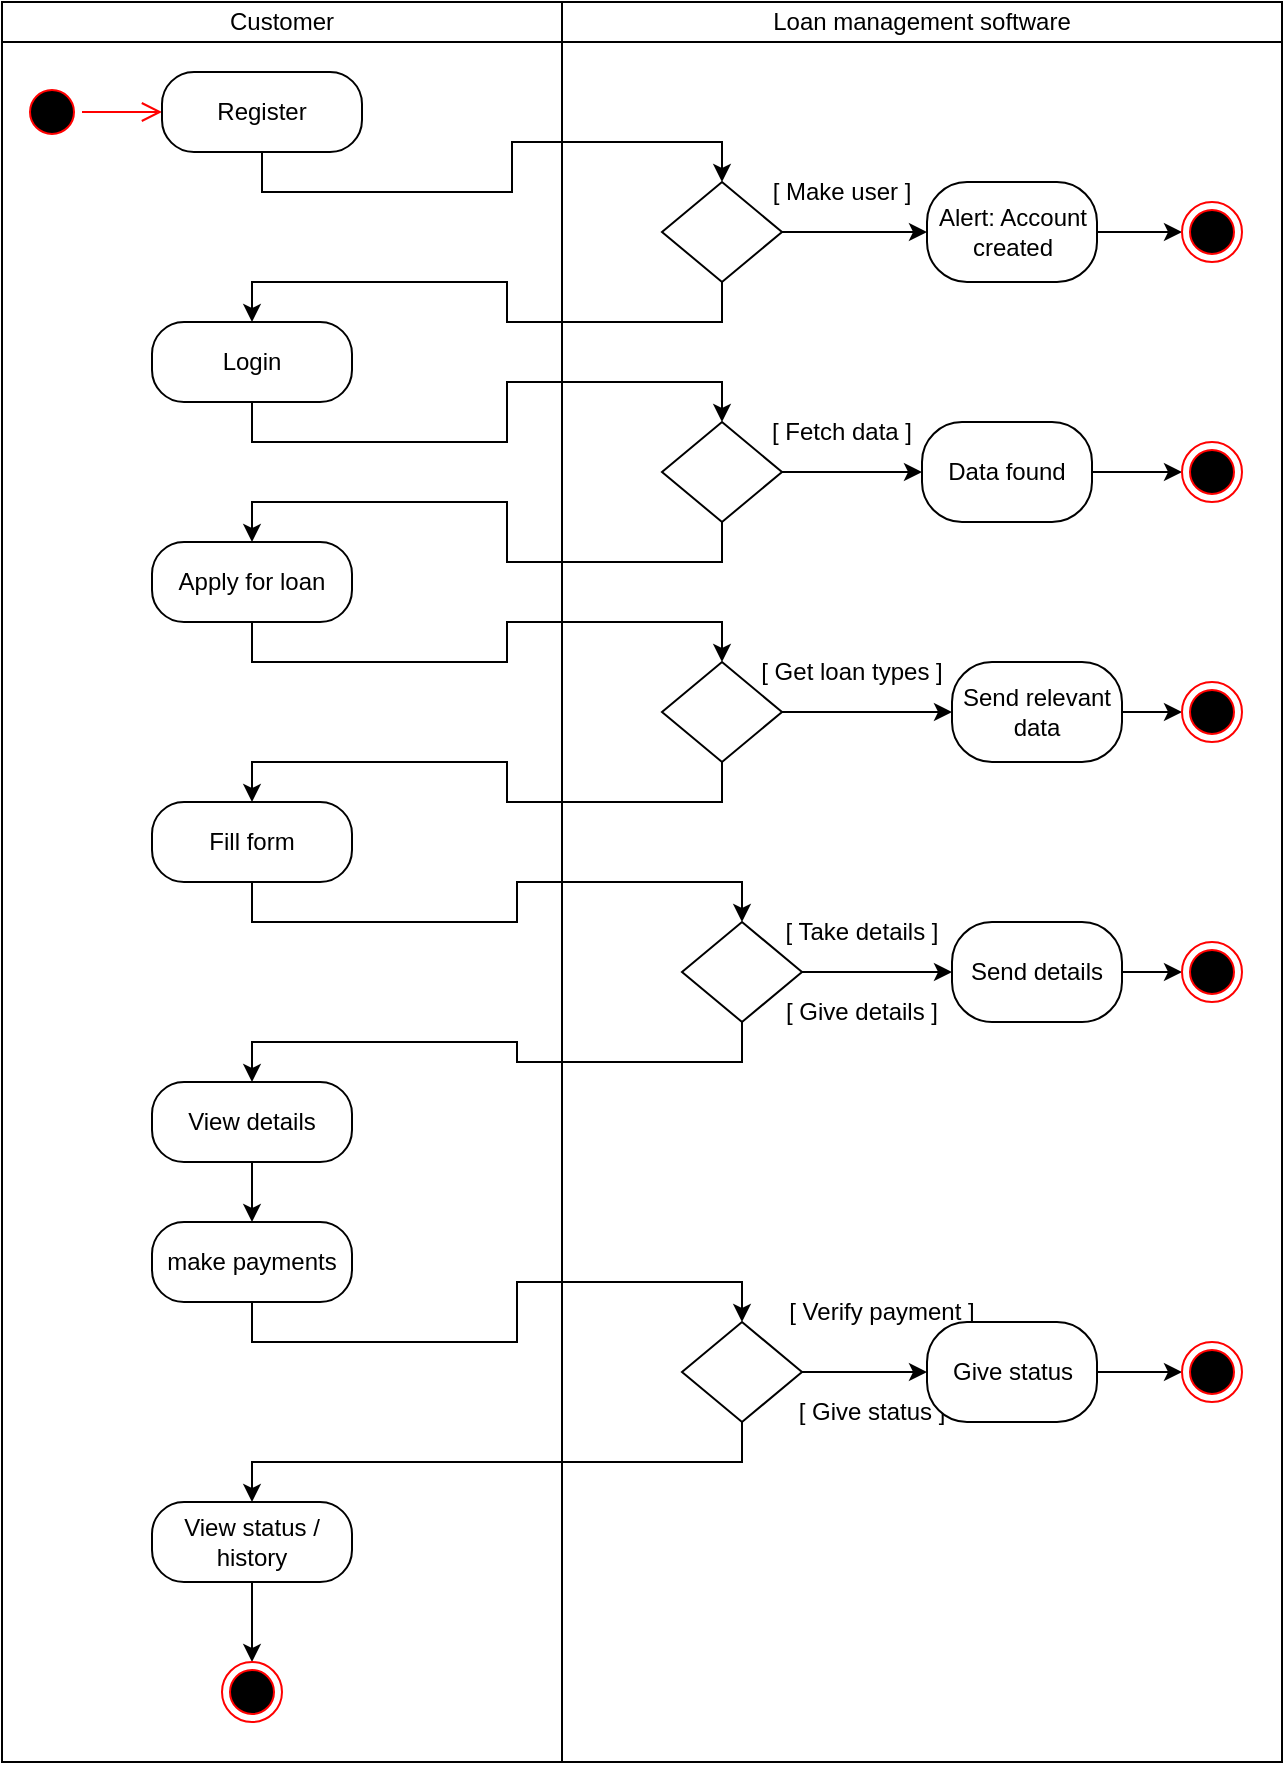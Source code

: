 <mxfile version="25.0.3">
  <diagram name="Page-1" id="Q2DNbcE5_mNWSyVNgNxQ">
    <mxGraphModel dx="955" dy="506" grid="1" gridSize="10" guides="1" tooltips="1" connect="1" arrows="1" fold="1" page="1" pageScale="1" pageWidth="827" pageHeight="1169" math="0" shadow="0">
      <root>
        <mxCell id="0" />
        <mxCell id="1" parent="0" />
        <mxCell id="1_Nyr7M1YenVsps4Nvxb-1" value="" style="rounded=0;whiteSpace=wrap;html=1;" parent="1" vertex="1">
          <mxGeometry x="120" y="40" width="280" height="880" as="geometry" />
        </mxCell>
        <mxCell id="1_Nyr7M1YenVsps4Nvxb-2" value="" style="rounded=0;whiteSpace=wrap;html=1;" parent="1" vertex="1">
          <mxGeometry x="400" y="40" width="360" height="880" as="geometry" />
        </mxCell>
        <mxCell id="1_Nyr7M1YenVsps4Nvxb-3" value="Customer" style="rounded=0;whiteSpace=wrap;html=1;" parent="1" vertex="1">
          <mxGeometry x="120" y="40" width="280" height="20" as="geometry" />
        </mxCell>
        <mxCell id="1_Nyr7M1YenVsps4Nvxb-4" value="Loan management software" style="rounded=0;whiteSpace=wrap;html=1;" parent="1" vertex="1">
          <mxGeometry x="400" y="40" width="360" height="20" as="geometry" />
        </mxCell>
        <mxCell id="1_Nyr7M1YenVsps4Nvxb-8" value="" style="ellipse;html=1;shape=startState;fillColor=#000000;strokeColor=#ff0000;" parent="1" vertex="1">
          <mxGeometry x="130" y="80" width="30" height="30" as="geometry" />
        </mxCell>
        <mxCell id="1_Nyr7M1YenVsps4Nvxb-9" value="" style="edgeStyle=orthogonalEdgeStyle;html=1;verticalAlign=bottom;endArrow=open;endSize=8;strokeColor=#ff0000;rounded=0;exitX=1;exitY=0.5;exitDx=0;exitDy=0;" parent="1" source="1_Nyr7M1YenVsps4Nvxb-8" edge="1">
          <mxGeometry relative="1" as="geometry">
            <mxPoint x="200" y="95" as="targetPoint" />
            <mxPoint x="160" y="95" as="sourcePoint" />
          </mxGeometry>
        </mxCell>
        <mxCell id="1_Nyr7M1YenVsps4Nvxb-23" value="" style="edgeStyle=orthogonalEdgeStyle;rounded=0;orthogonalLoop=1;jettySize=auto;html=1;entryX=0.5;entryY=0;entryDx=0;entryDy=0;exitX=0.5;exitY=1;exitDx=0;exitDy=0;" parent="1" source="24FyickqtNGdHLXfPpDt-2" target="1_Nyr7M1YenVsps4Nvxb-14" edge="1">
          <mxGeometry relative="1" as="geometry">
            <mxPoint x="245" y="215" as="targetPoint" />
            <mxPoint x="245" y="115" as="sourcePoint" />
          </mxGeometry>
        </mxCell>
        <mxCell id="1_Nyr7M1YenVsps4Nvxb-16" value="" style="edgeStyle=orthogonalEdgeStyle;rounded=0;orthogonalLoop=1;jettySize=auto;html=1;entryX=0;entryY=0.5;entryDx=0;entryDy=0;" parent="1" source="1_Nyr7M1YenVsps4Nvxb-14" target="24FyickqtNGdHLXfPpDt-16" edge="1">
          <mxGeometry relative="1" as="geometry">
            <mxPoint x="590.0" y="155.043" as="targetPoint" />
          </mxGeometry>
        </mxCell>
        <mxCell id="1_Nyr7M1YenVsps4Nvxb-27" value="" style="edgeStyle=orthogonalEdgeStyle;rounded=0;orthogonalLoop=1;jettySize=auto;html=1;entryX=0.5;entryY=0;entryDx=0;entryDy=0;exitX=0.5;exitY=1;exitDx=0;exitDy=0;" parent="1" source="1_Nyr7M1YenVsps4Nvxb-14" target="24FyickqtNGdHLXfPpDt-9" edge="1">
          <mxGeometry relative="1" as="geometry">
            <mxPoint x="245" y="200" as="targetPoint" />
          </mxGeometry>
        </mxCell>
        <mxCell id="1_Nyr7M1YenVsps4Nvxb-14" value="" style="rhombus;whiteSpace=wrap;html=1;" parent="1" vertex="1">
          <mxGeometry x="450" y="130" width="60" height="50" as="geometry" />
        </mxCell>
        <mxCell id="1_Nyr7M1YenVsps4Nvxb-20" value="" style="edgeStyle=orthogonalEdgeStyle;rounded=0;orthogonalLoop=1;jettySize=auto;html=1;exitX=1;exitY=0.5;exitDx=0;exitDy=0;" parent="1" source="24FyickqtNGdHLXfPpDt-16" target="1_Nyr7M1YenVsps4Nvxb-19" edge="1">
          <mxGeometry relative="1" as="geometry">
            <mxPoint x="660.0" y="155.043" as="sourcePoint" />
          </mxGeometry>
        </mxCell>
        <mxCell id="1_Nyr7M1YenVsps4Nvxb-19" value="" style="ellipse;html=1;shape=endState;fillColor=#000000;strokeColor=#ff0000;" parent="1" vertex="1">
          <mxGeometry x="710" y="140" width="30" height="30" as="geometry" />
        </mxCell>
        <mxCell id="1_Nyr7M1YenVsps4Nvxb-40" value="" style="edgeStyle=orthogonalEdgeStyle;rounded=0;orthogonalLoop=1;jettySize=auto;html=1;exitX=0.5;exitY=1;exitDx=0;exitDy=0;" parent="1" source="24FyickqtNGdHLXfPpDt-9" target="1_Nyr7M1YenVsps4Nvxb-31" edge="1">
          <mxGeometry relative="1" as="geometry">
            <mxPoint x="245" y="340" as="targetPoint" />
            <mxPoint x="245" y="240" as="sourcePoint" />
          </mxGeometry>
        </mxCell>
        <mxCell id="1_Nyr7M1YenVsps4Nvxb-29" value="[ Make user ]" style="text;html=1;align=center;verticalAlign=middle;whiteSpace=wrap;rounded=0;" parent="1" vertex="1">
          <mxGeometry x="500" y="120" width="80" height="30" as="geometry" />
        </mxCell>
        <mxCell id="1_Nyr7M1YenVsps4Nvxb-37" value="" style="edgeStyle=orthogonalEdgeStyle;rounded=0;orthogonalLoop=1;jettySize=auto;html=1;entryX=0;entryY=0.5;entryDx=0;entryDy=0;" parent="1" source="1_Nyr7M1YenVsps4Nvxb-31" target="24FyickqtNGdHLXfPpDt-20" edge="1">
          <mxGeometry relative="1" as="geometry">
            <mxPoint x="580.0" y="275.043" as="targetPoint" />
            <Array as="points" />
          </mxGeometry>
        </mxCell>
        <mxCell id="24FyickqtNGdHLXfPpDt-11" value="" style="edgeStyle=orthogonalEdgeStyle;rounded=0;orthogonalLoop=1;jettySize=auto;html=1;entryX=0.5;entryY=0;entryDx=0;entryDy=0;exitX=0.5;exitY=1;exitDx=0;exitDy=0;" edge="1" parent="1" source="1_Nyr7M1YenVsps4Nvxb-31" target="24FyickqtNGdHLXfPpDt-8">
          <mxGeometry relative="1" as="geometry" />
        </mxCell>
        <mxCell id="1_Nyr7M1YenVsps4Nvxb-31" value="" style="rhombus;whiteSpace=wrap;html=1;" parent="1" vertex="1">
          <mxGeometry x="450" y="250" width="60" height="50" as="geometry" />
        </mxCell>
        <mxCell id="1_Nyr7M1YenVsps4Nvxb-36" value="" style="edgeStyle=orthogonalEdgeStyle;rounded=0;orthogonalLoop=1;jettySize=auto;html=1;exitX=1;exitY=0.5;exitDx=0;exitDy=0;" parent="1" source="24FyickqtNGdHLXfPpDt-20" target="1_Nyr7M1YenVsps4Nvxb-35" edge="1">
          <mxGeometry relative="1" as="geometry">
            <mxPoint x="650.0" y="275.043" as="sourcePoint" />
          </mxGeometry>
        </mxCell>
        <mxCell id="1_Nyr7M1YenVsps4Nvxb-35" value="" style="ellipse;html=1;shape=endState;fillColor=#000000;strokeColor=#ff0000;" parent="1" vertex="1">
          <mxGeometry x="710" y="260" width="30" height="30" as="geometry" />
        </mxCell>
        <mxCell id="1_Nyr7M1YenVsps4Nvxb-38" value="[ Fetch data ]" style="text;html=1;align=center;verticalAlign=middle;whiteSpace=wrap;rounded=0;" parent="1" vertex="1">
          <mxGeometry x="500" y="240" width="80" height="30" as="geometry" />
        </mxCell>
        <mxCell id="1_Nyr7M1YenVsps4Nvxb-50" value="" style="edgeStyle=orthogonalEdgeStyle;rounded=0;orthogonalLoop=1;jettySize=auto;html=1;exitX=0.5;exitY=1;exitDx=0;exitDy=0;" parent="1" source="24FyickqtNGdHLXfPpDt-8" target="1_Nyr7M1YenVsps4Nvxb-42" edge="1">
          <mxGeometry relative="1" as="geometry">
            <mxPoint x="245" y="450" as="targetPoint" />
            <mxPoint x="245" y="350" as="sourcePoint" />
          </mxGeometry>
        </mxCell>
        <mxCell id="1_Nyr7M1YenVsps4Nvxb-46" value="" style="edgeStyle=orthogonalEdgeStyle;rounded=0;orthogonalLoop=1;jettySize=auto;html=1;entryX=0;entryY=0.5;entryDx=0;entryDy=0;" parent="1" source="1_Nyr7M1YenVsps4Nvxb-42" target="24FyickqtNGdHLXfPpDt-19" edge="1">
          <mxGeometry relative="1" as="geometry">
            <mxPoint x="590.0" y="395.043" as="targetPoint" />
          </mxGeometry>
        </mxCell>
        <mxCell id="24FyickqtNGdHLXfPpDt-13" value="" style="edgeStyle=orthogonalEdgeStyle;rounded=0;orthogonalLoop=1;jettySize=auto;html=1;entryX=0.5;entryY=0;entryDx=0;entryDy=0;exitX=0.5;exitY=1;exitDx=0;exitDy=0;" edge="1" parent="1" source="1_Nyr7M1YenVsps4Nvxb-42" target="24FyickqtNGdHLXfPpDt-7">
          <mxGeometry relative="1" as="geometry" />
        </mxCell>
        <mxCell id="1_Nyr7M1YenVsps4Nvxb-42" value="" style="rhombus;whiteSpace=wrap;html=1;" parent="1" vertex="1">
          <mxGeometry x="450" y="370" width="60" height="50" as="geometry" />
        </mxCell>
        <mxCell id="1_Nyr7M1YenVsps4Nvxb-47" value="" style="edgeStyle=orthogonalEdgeStyle;rounded=0;orthogonalLoop=1;jettySize=auto;html=1;exitX=1;exitY=0.5;exitDx=0;exitDy=0;" parent="1" source="24FyickqtNGdHLXfPpDt-19" target="1_Nyr7M1YenVsps4Nvxb-45" edge="1">
          <mxGeometry relative="1" as="geometry">
            <mxPoint x="660.0" y="395.043" as="sourcePoint" />
          </mxGeometry>
        </mxCell>
        <mxCell id="1_Nyr7M1YenVsps4Nvxb-45" value="" style="ellipse;html=1;shape=endState;fillColor=#000000;strokeColor=#ff0000;" parent="1" vertex="1">
          <mxGeometry x="710" y="380" width="30" height="30" as="geometry" />
        </mxCell>
        <mxCell id="1_Nyr7M1YenVsps4Nvxb-48" value="[ Get loan types ]" style="text;html=1;align=center;verticalAlign=middle;whiteSpace=wrap;rounded=0;" parent="1" vertex="1">
          <mxGeometry x="495" y="360" width="100" height="30" as="geometry" />
        </mxCell>
        <mxCell id="1_Nyr7M1YenVsps4Nvxb-68" value="" style="edgeStyle=orthogonalEdgeStyle;rounded=0;orthogonalLoop=1;jettySize=auto;html=1;entryX=0.5;entryY=0;entryDx=0;entryDy=0;exitX=0.5;exitY=1;exitDx=0;exitDy=0;" parent="1" source="24FyickqtNGdHLXfPpDt-7" target="1_Nyr7M1YenVsps4Nvxb-57" edge="1">
          <mxGeometry relative="1" as="geometry">
            <mxPoint x="245" y="490" as="sourcePoint" />
          </mxGeometry>
        </mxCell>
        <mxCell id="1_Nyr7M1YenVsps4Nvxb-81" value="" style="edgeStyle=orthogonalEdgeStyle;rounded=0;orthogonalLoop=1;jettySize=auto;html=1;exitX=0.5;exitY=1;exitDx=0;exitDy=0;" parent="1" source="24FyickqtNGdHLXfPpDt-4" target="1_Nyr7M1YenVsps4Nvxb-80" edge="1">
          <mxGeometry relative="1" as="geometry">
            <mxPoint x="245" y="830" as="sourcePoint" />
          </mxGeometry>
        </mxCell>
        <mxCell id="1_Nyr7M1YenVsps4Nvxb-75" value="" style="edgeStyle=orthogonalEdgeStyle;rounded=0;orthogonalLoop=1;jettySize=auto;html=1;entryX=0.5;entryY=0;entryDx=0;entryDy=0;exitX=0.5;exitY=1;exitDx=0;exitDy=0;" parent="1" source="24FyickqtNGdHLXfPpDt-5" target="1_Nyr7M1YenVsps4Nvxb-56" edge="1">
          <mxGeometry relative="1" as="geometry">
            <mxPoint x="245" y="690" as="sourcePoint" />
          </mxGeometry>
        </mxCell>
        <mxCell id="1_Nyr7M1YenVsps4Nvxb-72" value="" style="edgeStyle=orthogonalEdgeStyle;rounded=0;orthogonalLoop=1;jettySize=auto;html=1;exitX=0.5;exitY=1;exitDx=0;exitDy=0;exitPerimeter=0;entryX=0.5;entryY=0;entryDx=0;entryDy=0;" parent="1" source="24FyickqtNGdHLXfPpDt-6" target="24FyickqtNGdHLXfPpDt-5" edge="1">
          <mxGeometry relative="1" as="geometry">
            <mxPoint x="245" y="625" as="sourcePoint" />
            <mxPoint x="245" y="650" as="targetPoint" />
          </mxGeometry>
        </mxCell>
        <mxCell id="1_Nyr7M1YenVsps4Nvxb-73" value="" style="edgeStyle=orthogonalEdgeStyle;rounded=0;orthogonalLoop=1;jettySize=auto;html=1;entryX=0;entryY=0.5;entryDx=0;entryDy=0;" parent="1" source="1_Nyr7M1YenVsps4Nvxb-56" target="24FyickqtNGdHLXfPpDt-17" edge="1">
          <mxGeometry relative="1" as="geometry">
            <mxPoint x="595" y="725.0" as="targetPoint" />
          </mxGeometry>
        </mxCell>
        <mxCell id="1_Nyr7M1YenVsps4Nvxb-77" value="" style="edgeStyle=orthogonalEdgeStyle;rounded=0;orthogonalLoop=1;jettySize=auto;html=1;exitX=0.5;exitY=1;exitDx=0;exitDy=0;entryX=0.5;entryY=0;entryDx=0;entryDy=0;" parent="1" source="1_Nyr7M1YenVsps4Nvxb-56" target="24FyickqtNGdHLXfPpDt-4" edge="1">
          <mxGeometry relative="1" as="geometry">
            <mxPoint x="245" y="790" as="targetPoint" />
          </mxGeometry>
        </mxCell>
        <mxCell id="1_Nyr7M1YenVsps4Nvxb-56" value="" style="rhombus;whiteSpace=wrap;html=1;" parent="1" vertex="1">
          <mxGeometry x="460" y="700" width="60" height="50" as="geometry" />
        </mxCell>
        <mxCell id="1_Nyr7M1YenVsps4Nvxb-62" value="" style="edgeStyle=orthogonalEdgeStyle;rounded=0;orthogonalLoop=1;jettySize=auto;html=1;entryX=0;entryY=0.5;entryDx=0;entryDy=0;" parent="1" source="1_Nyr7M1YenVsps4Nvxb-57" target="24FyickqtNGdHLXfPpDt-18" edge="1">
          <mxGeometry relative="1" as="geometry">
            <mxPoint x="590.0" y="525.043" as="targetPoint" />
          </mxGeometry>
        </mxCell>
        <mxCell id="1_Nyr7M1YenVsps4Nvxb-71" value="" style="edgeStyle=orthogonalEdgeStyle;rounded=0;orthogonalLoop=1;jettySize=auto;html=1;entryX=0.5;entryY=0;entryDx=0;entryDy=0;exitX=0.5;exitY=1;exitDx=0;exitDy=0;" parent="1" source="1_Nyr7M1YenVsps4Nvxb-57" target="24FyickqtNGdHLXfPpDt-6" edge="1">
          <mxGeometry relative="1" as="geometry">
            <mxPoint x="245" y="585" as="targetPoint" />
          </mxGeometry>
        </mxCell>
        <mxCell id="1_Nyr7M1YenVsps4Nvxb-57" value="" style="rhombus;whiteSpace=wrap;html=1;" parent="1" vertex="1">
          <mxGeometry x="460" y="500" width="60" height="50" as="geometry" />
        </mxCell>
        <mxCell id="1_Nyr7M1YenVsps4Nvxb-74" value="" style="edgeStyle=orthogonalEdgeStyle;rounded=0;orthogonalLoop=1;jettySize=auto;html=1;exitX=1;exitY=0.5;exitDx=0;exitDy=0;" parent="1" source="24FyickqtNGdHLXfPpDt-17" target="1_Nyr7M1YenVsps4Nvxb-61" edge="1">
          <mxGeometry relative="1" as="geometry">
            <mxPoint x="665" y="725.0" as="sourcePoint" />
          </mxGeometry>
        </mxCell>
        <mxCell id="1_Nyr7M1YenVsps4Nvxb-63" value="" style="edgeStyle=orthogonalEdgeStyle;rounded=0;orthogonalLoop=1;jettySize=auto;html=1;exitX=1;exitY=0.5;exitDx=0;exitDy=0;" parent="1" source="24FyickqtNGdHLXfPpDt-18" target="1_Nyr7M1YenVsps4Nvxb-60" edge="1">
          <mxGeometry relative="1" as="geometry">
            <mxPoint x="660.0" y="525.043" as="sourcePoint" />
          </mxGeometry>
        </mxCell>
        <mxCell id="1_Nyr7M1YenVsps4Nvxb-60" value="" style="ellipse;html=1;shape=endState;fillColor=#000000;strokeColor=#ff0000;" parent="1" vertex="1">
          <mxGeometry x="710" y="510" width="30" height="30" as="geometry" />
        </mxCell>
        <mxCell id="1_Nyr7M1YenVsps4Nvxb-61" value="" style="ellipse;html=1;shape=endState;fillColor=#000000;strokeColor=#ff0000;" parent="1" vertex="1">
          <mxGeometry x="710" y="710" width="30" height="30" as="geometry" />
        </mxCell>
        <mxCell id="1_Nyr7M1YenVsps4Nvxb-64" value="[ Take details ]" style="text;html=1;align=center;verticalAlign=middle;whiteSpace=wrap;rounded=0;" parent="1" vertex="1">
          <mxGeometry x="505" y="490" width="90" height="30" as="geometry" />
        </mxCell>
        <mxCell id="1_Nyr7M1YenVsps4Nvxb-65" value="[ Give details ]" style="text;html=1;align=center;verticalAlign=middle;whiteSpace=wrap;rounded=0;" parent="1" vertex="1">
          <mxGeometry x="510" y="530" width="80" height="30" as="geometry" />
        </mxCell>
        <mxCell id="1_Nyr7M1YenVsps4Nvxb-66" value="[ Verify payment ]" style="text;html=1;align=center;verticalAlign=middle;whiteSpace=wrap;rounded=0;" parent="1" vertex="1">
          <mxGeometry x="510" y="680" width="100" height="30" as="geometry" />
        </mxCell>
        <mxCell id="1_Nyr7M1YenVsps4Nvxb-67" value="[ Give status ]" style="text;html=1;align=center;verticalAlign=middle;whiteSpace=wrap;rounded=0;" parent="1" vertex="1">
          <mxGeometry x="515" y="730" width="80" height="30" as="geometry" />
        </mxCell>
        <mxCell id="1_Nyr7M1YenVsps4Nvxb-80" value="" style="ellipse;html=1;shape=endState;fillColor=#000000;strokeColor=#ff0000;" parent="1" vertex="1">
          <mxGeometry x="230" y="870" width="30" height="30" as="geometry" />
        </mxCell>
        <mxCell id="24FyickqtNGdHLXfPpDt-2" value="Register" style="rounded=1;whiteSpace=wrap;html=1;arcSize=40;" vertex="1" parent="1">
          <mxGeometry x="200" y="75" width="100" height="40" as="geometry" />
        </mxCell>
        <mxCell id="24FyickqtNGdHLXfPpDt-4" value="View status / history" style="rounded=1;whiteSpace=wrap;html=1;arcSize=40;" vertex="1" parent="1">
          <mxGeometry x="195" y="790" width="100" height="40" as="geometry" />
        </mxCell>
        <mxCell id="24FyickqtNGdHLXfPpDt-5" value="make payments" style="rounded=1;whiteSpace=wrap;html=1;arcSize=40;" vertex="1" parent="1">
          <mxGeometry x="195" y="650" width="100" height="40" as="geometry" />
        </mxCell>
        <mxCell id="24FyickqtNGdHLXfPpDt-6" value="View details" style="rounded=1;whiteSpace=wrap;html=1;arcSize=40;" vertex="1" parent="1">
          <mxGeometry x="195" y="580" width="100" height="40" as="geometry" />
        </mxCell>
        <mxCell id="24FyickqtNGdHLXfPpDt-7" value="Fill form" style="rounded=1;whiteSpace=wrap;html=1;arcSize=40;" vertex="1" parent="1">
          <mxGeometry x="195" y="440" width="100" height="40" as="geometry" />
        </mxCell>
        <mxCell id="24FyickqtNGdHLXfPpDt-8" value="Apply for loan" style="rounded=1;whiteSpace=wrap;html=1;arcSize=40;" vertex="1" parent="1">
          <mxGeometry x="195" y="310" width="100" height="40" as="geometry" />
        </mxCell>
        <mxCell id="24FyickqtNGdHLXfPpDt-9" value="Login" style="rounded=1;whiteSpace=wrap;html=1;arcSize=40;" vertex="1" parent="1">
          <mxGeometry x="195" y="200" width="100" height="40" as="geometry" />
        </mxCell>
        <mxCell id="24FyickqtNGdHLXfPpDt-16" value="Alert: Account created" style="rounded=1;whiteSpace=wrap;html=1;arcSize=40;" vertex="1" parent="1">
          <mxGeometry x="582.5" y="130" width="85" height="50" as="geometry" />
        </mxCell>
        <mxCell id="24FyickqtNGdHLXfPpDt-17" value="Give status" style="rounded=1;whiteSpace=wrap;html=1;arcSize=40;" vertex="1" parent="1">
          <mxGeometry x="582.5" y="700" width="85" height="50" as="geometry" />
        </mxCell>
        <mxCell id="24FyickqtNGdHLXfPpDt-18" value="Send details" style="rounded=1;whiteSpace=wrap;html=1;arcSize=40;" vertex="1" parent="1">
          <mxGeometry x="595" y="500" width="85" height="50" as="geometry" />
        </mxCell>
        <mxCell id="24FyickqtNGdHLXfPpDt-19" value="Send relevant data" style="rounded=1;whiteSpace=wrap;html=1;arcSize=40;" vertex="1" parent="1">
          <mxGeometry x="595" y="370" width="85" height="50" as="geometry" />
        </mxCell>
        <mxCell id="24FyickqtNGdHLXfPpDt-20" value="Data found" style="rounded=1;whiteSpace=wrap;html=1;arcSize=40;" vertex="1" parent="1">
          <mxGeometry x="580" y="250" width="85" height="50" as="geometry" />
        </mxCell>
      </root>
    </mxGraphModel>
  </diagram>
</mxfile>
